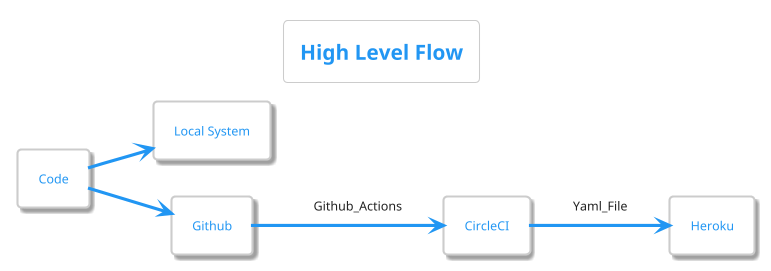 @startuml Flow
!theme materia
skinparam defaultFontName Verdana
' (Alt+D to Preview in VSCode..)

/'
Check out:

https://github.com/conda/conda/tree/master/docs/source/umls
https://github.com/plantuml-stdlib/C4-PlantUML 

Full Docs:
https://plantuml.com/
for more examples

'/

' TODO: LATER EMBED THIS DIAGRAM IN RST..
' Check Conda Docs, How they have done this..

left to right direction

title High Level Flow

' skinparam sequenceMessageAlign center
' Alice -> Bob : Hi
' Bob -> Alice : This is very long
/'
(Code) -> (Local System)
(Code) -> (Github)
(Github) -> (CircleCI)
(CircleCI) -> (Heroku) : Yaml-File
'/
'left to right direction
'top to bottom direction



rectangle Code
rectangle "Local System" as Local_System
rectangle Github
rectangle CircleCI
rectangle Heroku

Code --> Local_System
Code --> Github
Github --> CircleCI : Github_Actions
CircleCI --> Heroku : Yaml_File

/'
' Class..
class Example {
  Sam, Hii   
}
'/


@enduml